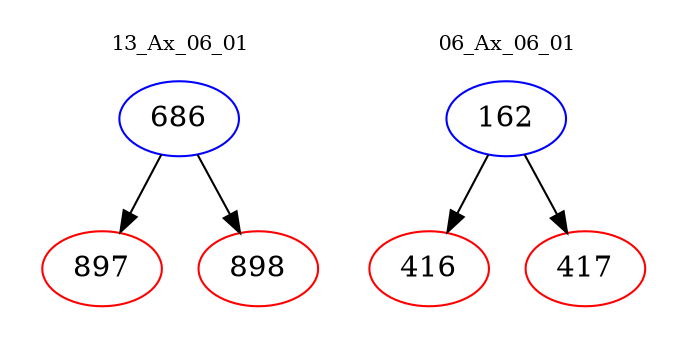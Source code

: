 digraph{
subgraph cluster_0 {
color = white
label = "13_Ax_06_01";
fontsize=10;
T0_686 [label="686", color="blue"]
T0_686 -> T0_897 [color="black"]
T0_897 [label="897", color="red"]
T0_686 -> T0_898 [color="black"]
T0_898 [label="898", color="red"]
}
subgraph cluster_1 {
color = white
label = "06_Ax_06_01";
fontsize=10;
T1_162 [label="162", color="blue"]
T1_162 -> T1_416 [color="black"]
T1_416 [label="416", color="red"]
T1_162 -> T1_417 [color="black"]
T1_417 [label="417", color="red"]
}
}
